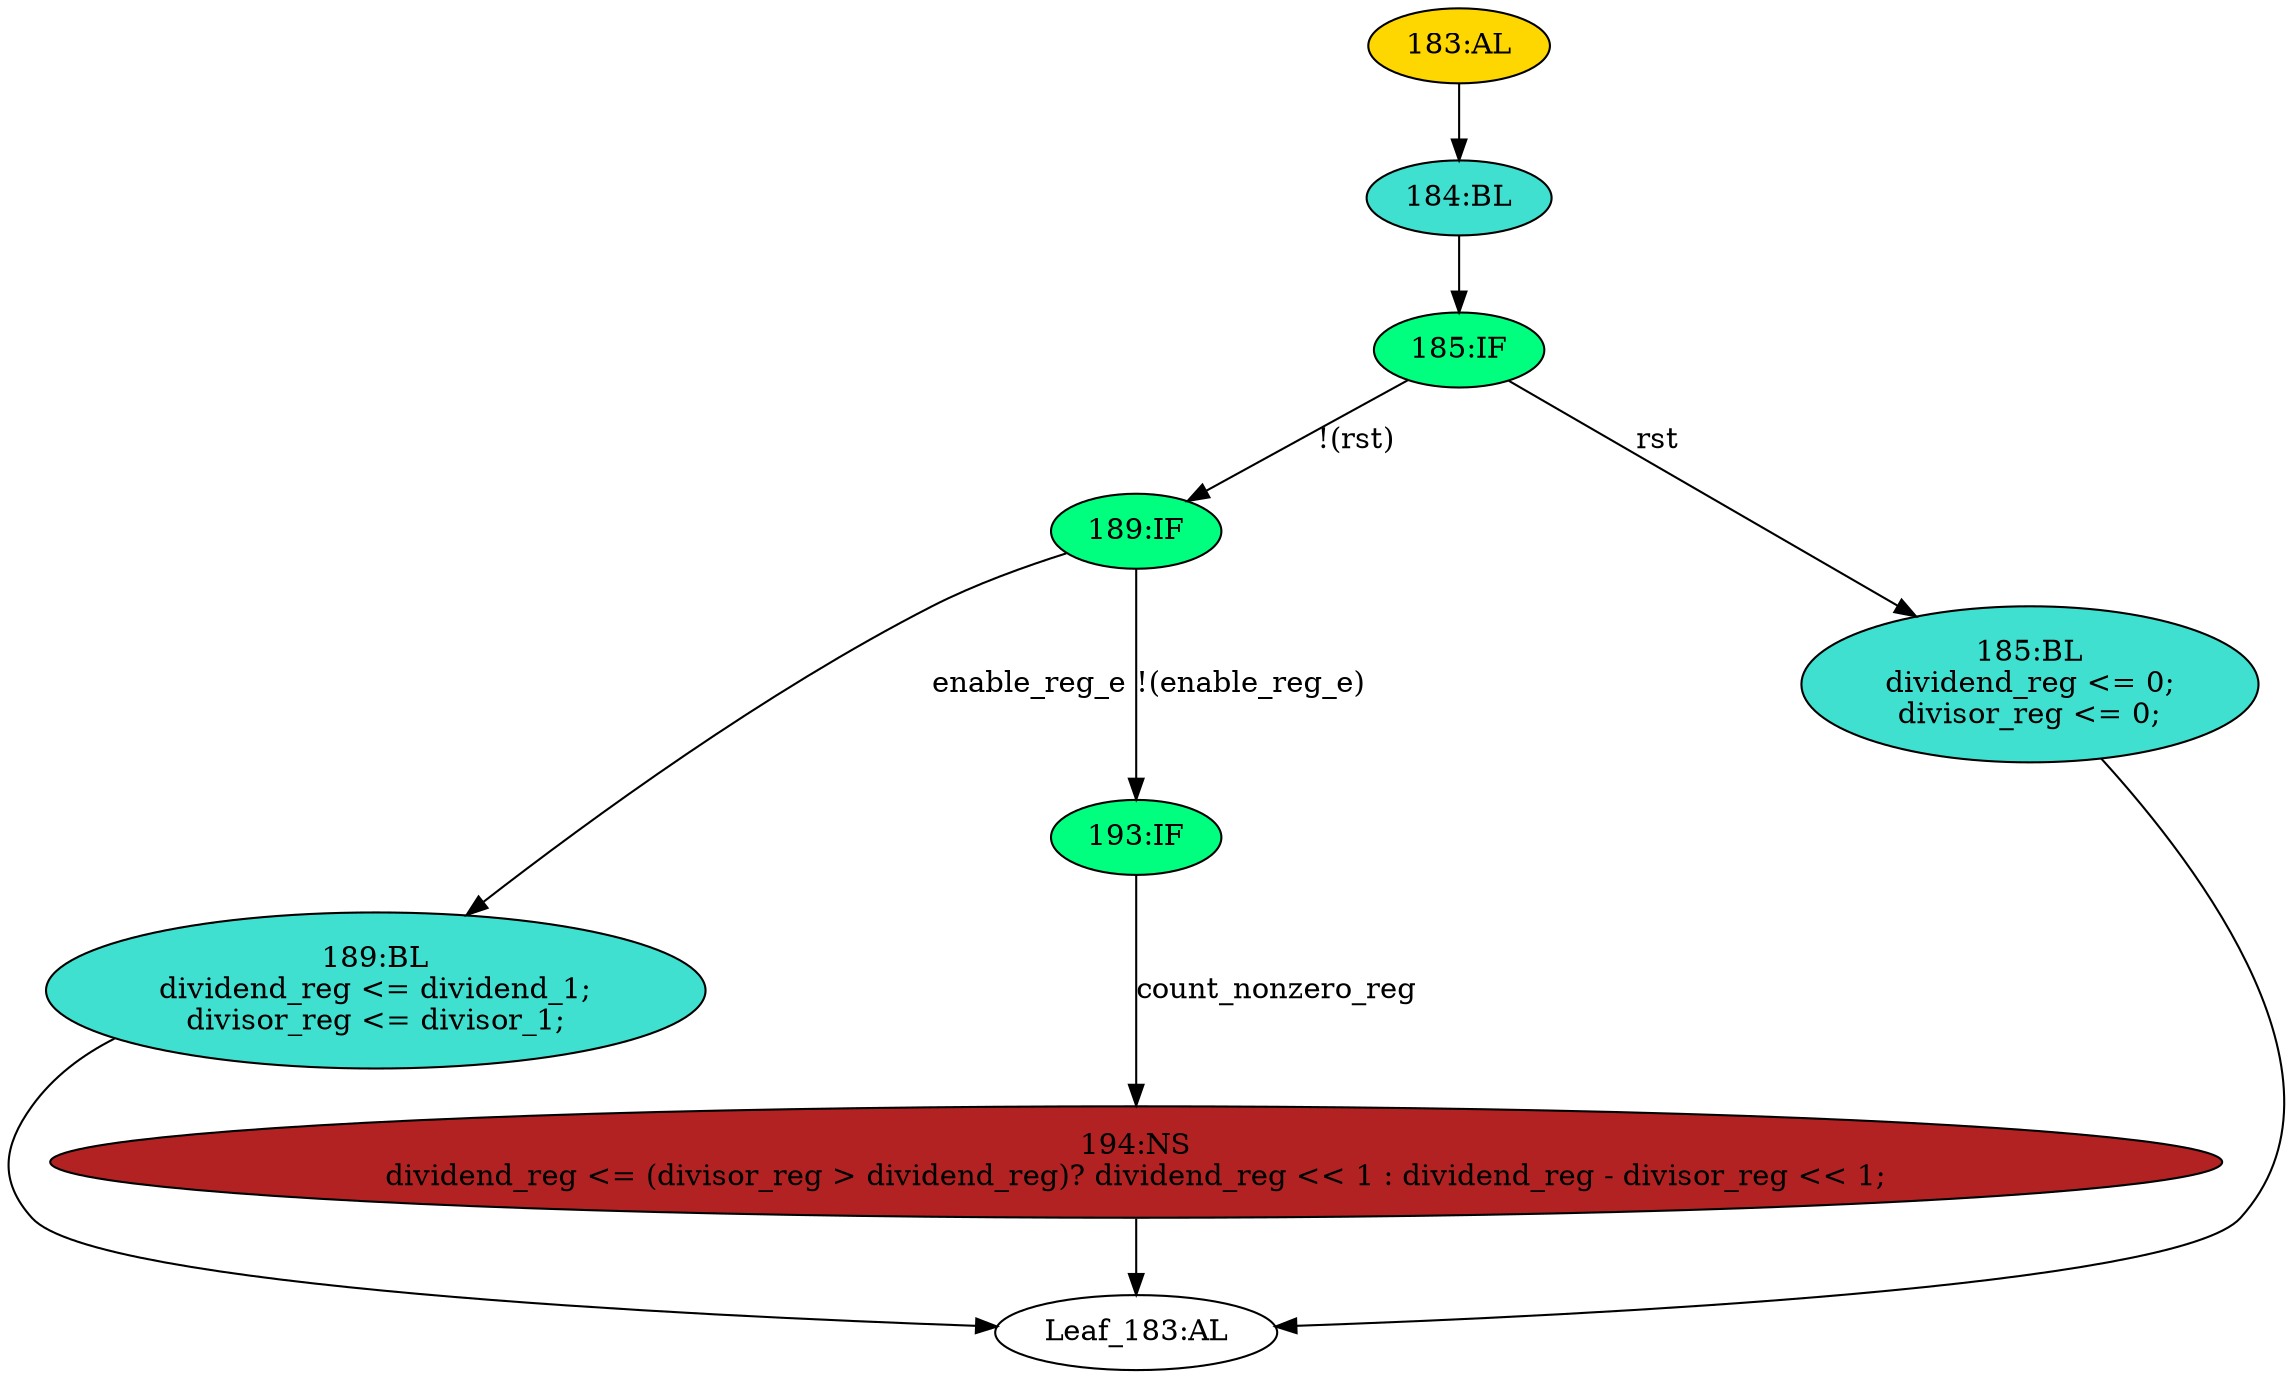 strict digraph "" {
	node [label="\N"];
	"Leaf_183:AL"	 [def_var="['divisor_reg', 'dividend_reg']",
		label="Leaf_183:AL"];
	"183:AL"	 [ast="<pyverilog.vparser.ast.Always object at 0x7f284bca9950>",
		clk_sens=True,
		fillcolor=gold,
		label="183:AL",
		sens="['clk']",
		statements="[]",
		style=filled,
		typ=Always,
		use_var="['count_nonzero_reg', 'divisor_reg', 'divisor_1', 'enable_reg_e', 'rst', 'dividend_reg', 'dividend_1']"];
	"184:BL"	 [ast="<pyverilog.vparser.ast.Block object at 0x7f284bca9a50>",
		fillcolor=turquoise,
		label="184:BL",
		statements="[]",
		style=filled,
		typ=Block];
	"183:AL" -> "184:BL"	 [cond="[]",
		lineno=None];
	"185:IF"	 [ast="<pyverilog.vparser.ast.IfStatement object at 0x7f284bca9a90>",
		fillcolor=springgreen,
		label="185:IF",
		statements="[]",
		style=filled,
		typ=IfStatement];
	"184:BL" -> "185:IF"	 [cond="[]",
		lineno=None];
	"189:IF"	 [ast="<pyverilog.vparser.ast.IfStatement object at 0x7f284bca9b10>",
		fillcolor=springgreen,
		label="189:IF",
		statements="[]",
		style=filled,
		typ=IfStatement];
	"189:BL"	 [ast="<pyverilog.vparser.ast.Block object at 0x7f284bcca150>",
		fillcolor=turquoise,
		label="189:BL
dividend_reg <= dividend_1;
divisor_reg <= divisor_1;",
		statements="[<pyverilog.vparser.ast.NonblockingSubstitution object at 0x7f284bcca190>, <pyverilog.vparser.ast.NonblockingSubstitution object \
at 0x7f284bcca2d0>]",
		style=filled,
		typ=Block];
	"189:IF" -> "189:BL"	 [cond="['enable_reg_e']",
		label=enable_reg_e,
		lineno=189];
	"193:IF"	 [ast="<pyverilog.vparser.ast.IfStatement object at 0x7f284bca9b50>",
		fillcolor=springgreen,
		label="193:IF",
		statements="[]",
		style=filled,
		typ=IfStatement];
	"189:IF" -> "193:IF"	 [cond="['enable_reg_e']",
		label="!(enable_reg_e)",
		lineno=189];
	"185:IF" -> "189:IF"	 [cond="['rst']",
		label="!(rst)",
		lineno=185];
	"185:BL"	 [ast="<pyverilog.vparser.ast.Block object at 0x7f284bdf4690>",
		fillcolor=turquoise,
		label="185:BL
dividend_reg <= 0;
divisor_reg <= 0;",
		statements="[<pyverilog.vparser.ast.NonblockingSubstitution object at 0x7f284bcca410>, <pyverilog.vparser.ast.NonblockingSubstitution object \
at 0x7f284bcca590>]",
		style=filled,
		typ=Block];
	"185:IF" -> "185:BL"	 [cond="['rst']",
		label=rst,
		lineno=185];
	"194:NS"	 [ast="<pyverilog.vparser.ast.NonblockingSubstitution object at 0x7f284bca9bd0>",
		fillcolor=firebrick,
		label="194:NS
dividend_reg <= (divisor_reg > dividend_reg)? dividend_reg << 1 : dividend_reg - divisor_reg << 1;",
		statements="[<pyverilog.vparser.ast.NonblockingSubstitution object at 0x7f284bca9bd0>]",
		style=filled,
		typ=NonblockingSubstitution];
	"194:NS" -> "Leaf_183:AL"	 [cond="[]",
		lineno=None];
	"189:BL" -> "Leaf_183:AL"	 [cond="[]",
		lineno=None];
	"193:IF" -> "194:NS"	 [cond="['count_nonzero_reg']",
		label=count_nonzero_reg,
		lineno=193];
	"185:BL" -> "Leaf_183:AL"	 [cond="[]",
		lineno=None];
}

